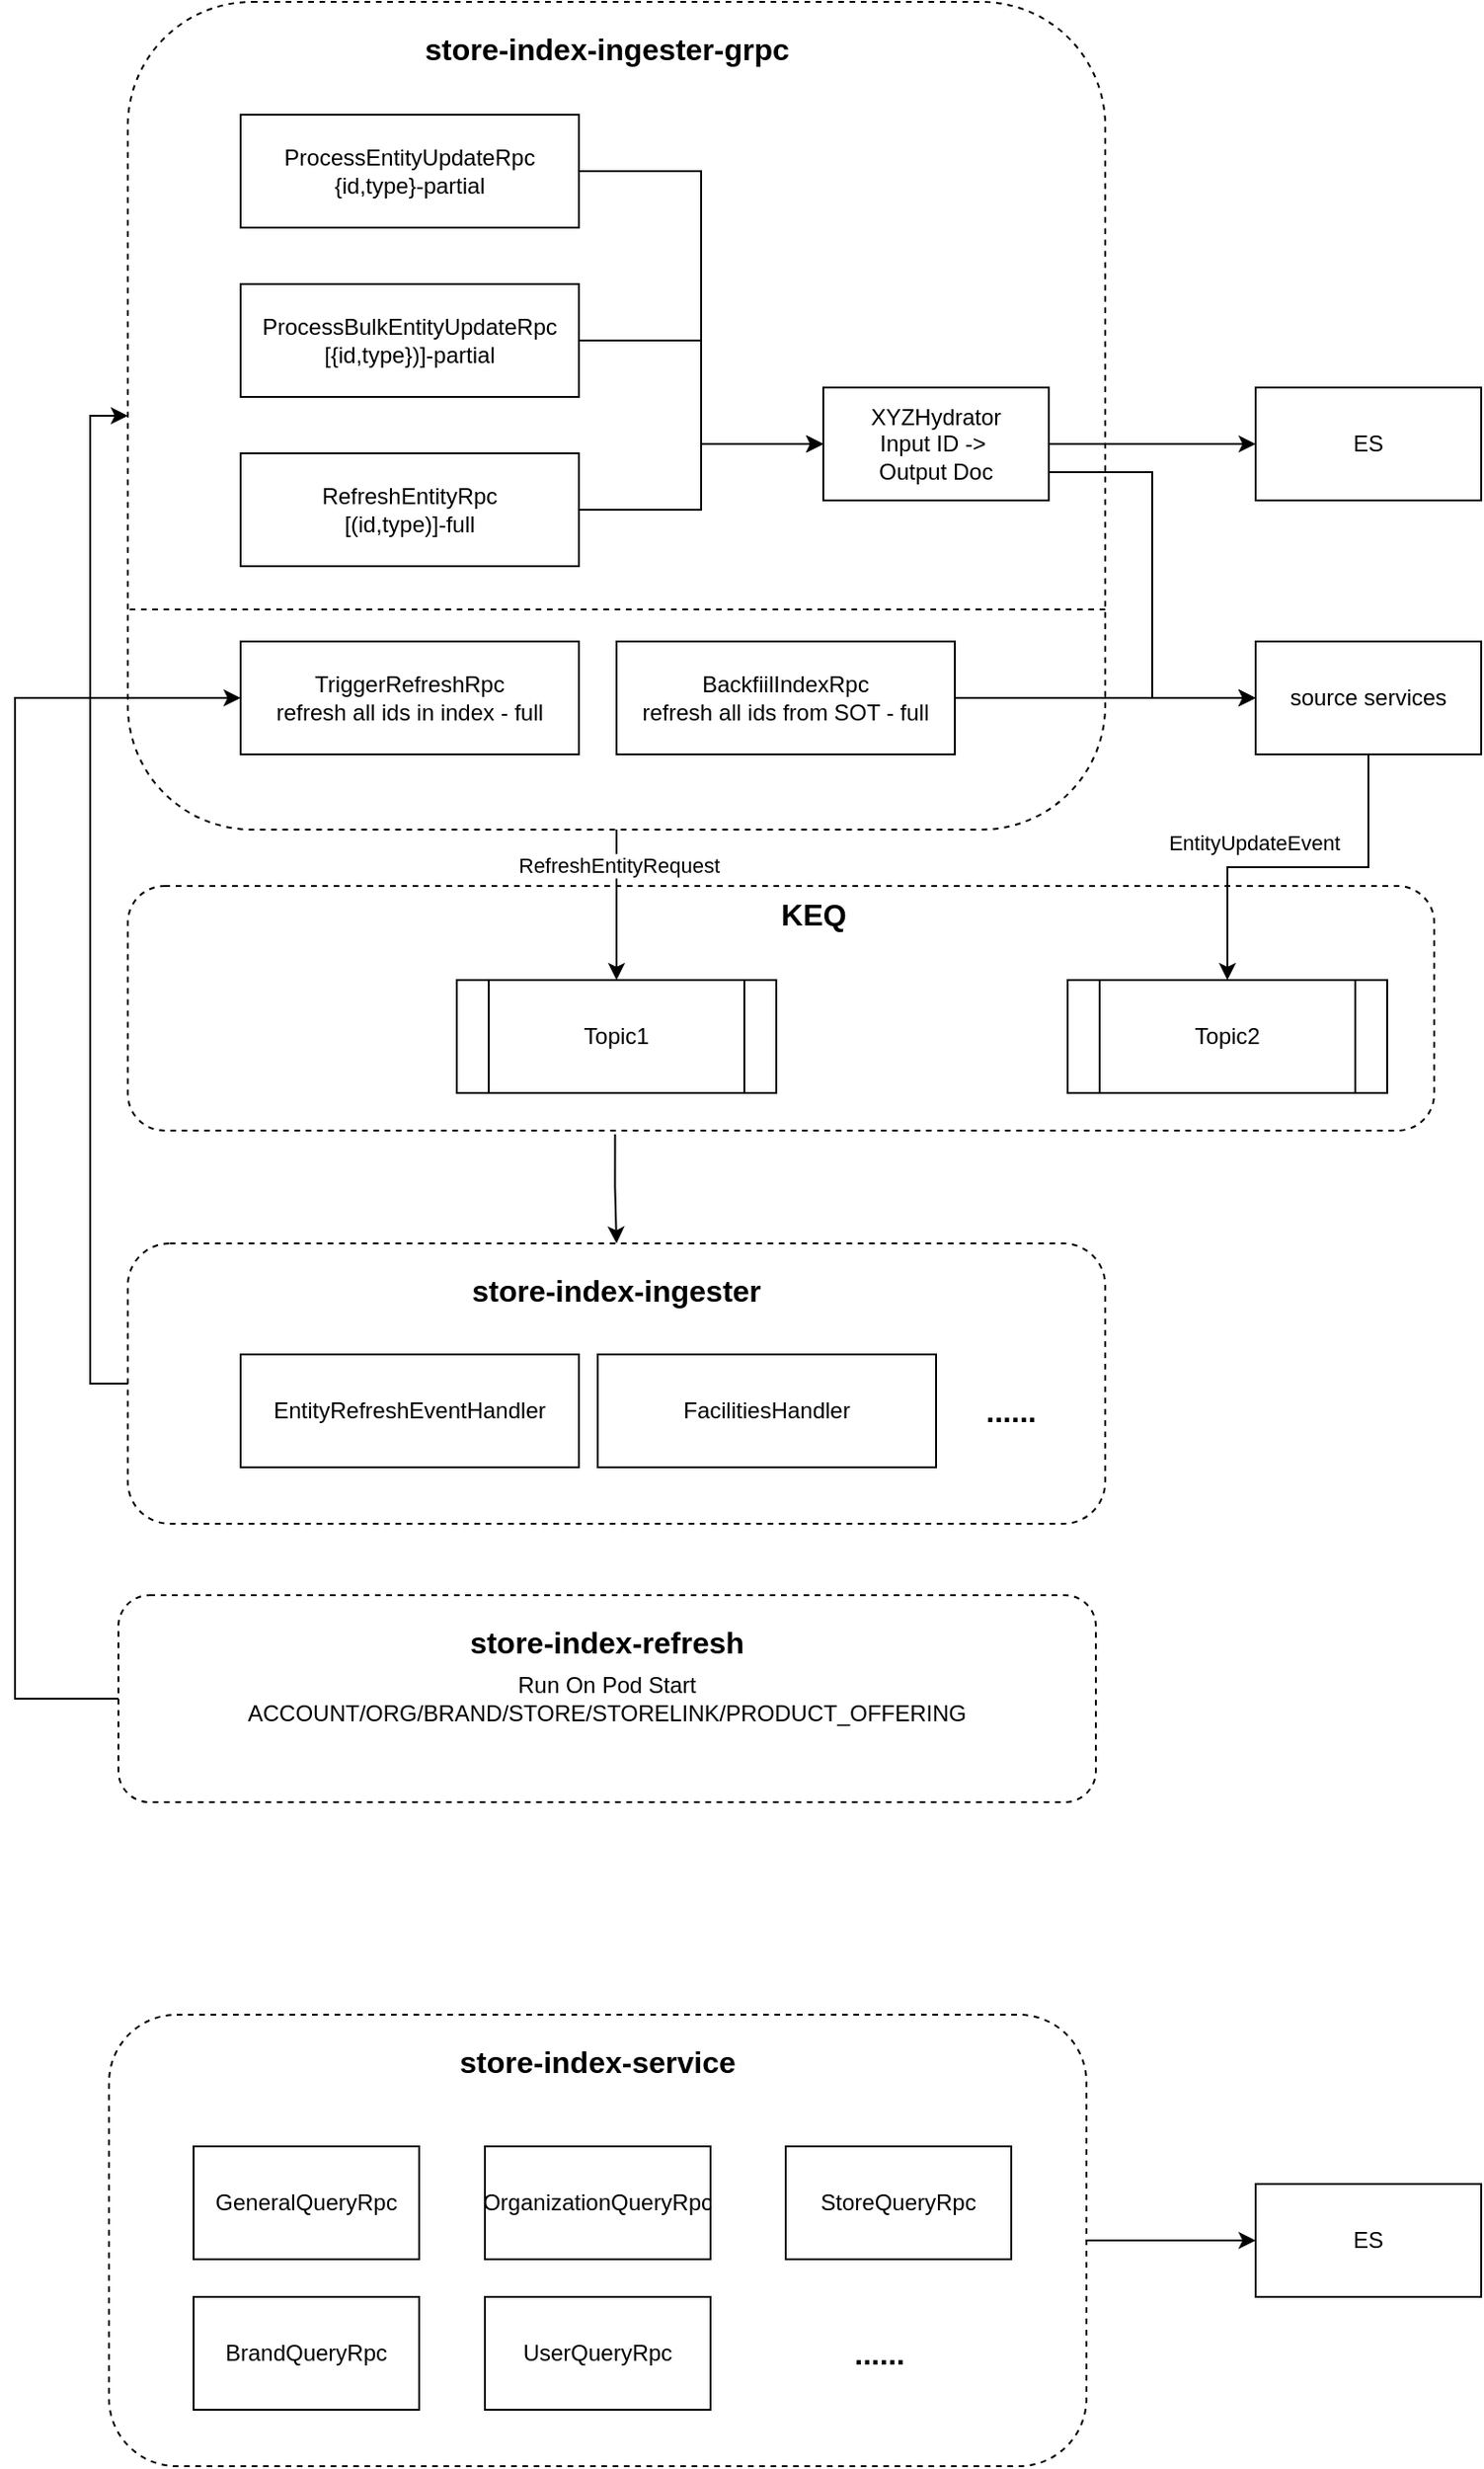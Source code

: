 <mxfile version="22.1.12" type="github">
  <diagram name="Page-1" id="IQmFI2vmxPtZUQ9oKcdF">
    <mxGraphModel dx="714" dy="1380" grid="1" gridSize="10" guides="1" tooltips="1" connect="1" arrows="1" fold="1" page="1" pageScale="1" pageWidth="850" pageHeight="1100" math="0" shadow="0">
      <root>
        <mxCell id="0" />
        <mxCell id="1" parent="0" />
        <mxCell id="-PxYoWHsA5pN7jv7AzU3-70" style="edgeStyle=orthogonalEdgeStyle;rounded=0;orthogonalLoop=1;jettySize=auto;html=1;exitX=0.373;exitY=1.015;exitDx=0;exitDy=0;exitPerimeter=0;" parent="1" source="-PxYoWHsA5pN7jv7AzU3-67" target="-PxYoWHsA5pN7jv7AzU3-18" edge="1">
          <mxGeometry relative="1" as="geometry" />
        </mxCell>
        <mxCell id="-PxYoWHsA5pN7jv7AzU3-67" value="" style="rounded=1;whiteSpace=wrap;html=1;dashed=1;" parent="1" vertex="1">
          <mxGeometry x="90" y="530" width="695" height="130" as="geometry" />
        </mxCell>
        <mxCell id="-PxYoWHsA5pN7jv7AzU3-66" style="edgeStyle=orthogonalEdgeStyle;rounded=0;orthogonalLoop=1;jettySize=auto;html=1;exitX=0.5;exitY=1;exitDx=0;exitDy=0;" parent="1" source="-PxYoWHsA5pN7jv7AzU3-11" target="-PxYoWHsA5pN7jv7AzU3-14" edge="1">
          <mxGeometry relative="1" as="geometry" />
        </mxCell>
        <mxCell id="-PxYoWHsA5pN7jv7AzU3-71" value="RefreshEntityRequest" style="edgeLabel;html=1;align=center;verticalAlign=middle;resizable=0;points=[];" parent="-PxYoWHsA5pN7jv7AzU3-66" vertex="1" connectable="0">
          <mxGeometry x="-0.525" y="1" relative="1" as="geometry">
            <mxPoint as="offset" />
          </mxGeometry>
        </mxCell>
        <mxCell id="-PxYoWHsA5pN7jv7AzU3-11" value="" style="rounded=1;whiteSpace=wrap;html=1;dashed=1;" parent="1" vertex="1">
          <mxGeometry x="90" y="60" width="520" height="440" as="geometry" />
        </mxCell>
        <mxCell id="-PxYoWHsA5pN7jv7AzU3-36" style="edgeStyle=orthogonalEdgeStyle;rounded=0;orthogonalLoop=1;jettySize=auto;html=1;exitX=0;exitY=0.5;exitDx=0;exitDy=0;entryX=0;entryY=0.5;entryDx=0;entryDy=0;" parent="1" source="-PxYoWHsA5pN7jv7AzU3-18" target="-PxYoWHsA5pN7jv7AzU3-11" edge="1">
          <mxGeometry relative="1" as="geometry" />
        </mxCell>
        <mxCell id="-PxYoWHsA5pN7jv7AzU3-18" value="" style="rounded=1;whiteSpace=wrap;html=1;dashed=1;" parent="1" vertex="1">
          <mxGeometry x="90" y="720" width="520" height="149" as="geometry" />
        </mxCell>
        <mxCell id="-PxYoWHsA5pN7jv7AzU3-28" style="edgeStyle=orthogonalEdgeStyle;rounded=0;orthogonalLoop=1;jettySize=auto;html=1;exitX=1;exitY=0.5;exitDx=0;exitDy=0;entryX=0;entryY=0.5;entryDx=0;entryDy=0;" parent="1" source="-PxYoWHsA5pN7jv7AzU3-2" target="-PxYoWHsA5pN7jv7AzU3-3" edge="1">
          <mxGeometry relative="1" as="geometry" />
        </mxCell>
        <mxCell id="-PxYoWHsA5pN7jv7AzU3-2" value="ProcessEntityUpdateRpc&lt;br&gt;{id,type}-partial" style="rounded=0;whiteSpace=wrap;html=1;" parent="1" vertex="1">
          <mxGeometry x="150" y="120" width="180" height="60" as="geometry" />
        </mxCell>
        <mxCell id="-PxYoWHsA5pN7jv7AzU3-13" style="edgeStyle=orthogonalEdgeStyle;rounded=0;orthogonalLoop=1;jettySize=auto;html=1;exitX=1;exitY=0.5;exitDx=0;exitDy=0;entryX=0;entryY=0.5;entryDx=0;entryDy=0;" parent="1" source="-PxYoWHsA5pN7jv7AzU3-3" target="-PxYoWHsA5pN7jv7AzU3-10" edge="1">
          <mxGeometry relative="1" as="geometry" />
        </mxCell>
        <mxCell id="-PxYoWHsA5pN7jv7AzU3-44" style="edgeStyle=orthogonalEdgeStyle;rounded=0;orthogonalLoop=1;jettySize=auto;html=1;exitX=1;exitY=0.75;exitDx=0;exitDy=0;entryX=0;entryY=0.5;entryDx=0;entryDy=0;" parent="1" source="-PxYoWHsA5pN7jv7AzU3-3" target="-PxYoWHsA5pN7jv7AzU3-29" edge="1">
          <mxGeometry relative="1" as="geometry" />
        </mxCell>
        <mxCell id="-PxYoWHsA5pN7jv7AzU3-3" value="XYZHydrator&lt;br&gt;Input ID -&amp;gt;&amp;nbsp;&lt;br&gt;Output Doc" style="rounded=0;whiteSpace=wrap;html=1;" parent="1" vertex="1">
          <mxGeometry x="460" y="265" width="120" height="60" as="geometry" />
        </mxCell>
        <mxCell id="-PxYoWHsA5pN7jv7AzU3-26" style="edgeStyle=orthogonalEdgeStyle;rounded=0;orthogonalLoop=1;jettySize=auto;html=1;exitX=1;exitY=0.5;exitDx=0;exitDy=0;entryX=0;entryY=0.5;entryDx=0;entryDy=0;" parent="1" source="-PxYoWHsA5pN7jv7AzU3-7" target="-PxYoWHsA5pN7jv7AzU3-3" edge="1">
          <mxGeometry relative="1" as="geometry" />
        </mxCell>
        <mxCell id="-PxYoWHsA5pN7jv7AzU3-7" value="RefreshEntityRpc&lt;br&gt;[(id,type)]-full" style="rounded=0;whiteSpace=wrap;html=1;" parent="1" vertex="1">
          <mxGeometry x="150" y="300" width="180" height="60" as="geometry" />
        </mxCell>
        <mxCell id="-PxYoWHsA5pN7jv7AzU3-8" value="TriggerRefreshRpc&lt;br&gt;refresh all ids in index - full" style="rounded=0;whiteSpace=wrap;html=1;" parent="1" vertex="1">
          <mxGeometry x="150" y="400" width="180" height="60" as="geometry" />
        </mxCell>
        <mxCell id="-PxYoWHsA5pN7jv7AzU3-27" style="edgeStyle=orthogonalEdgeStyle;rounded=0;orthogonalLoop=1;jettySize=auto;html=1;exitX=1;exitY=0.5;exitDx=0;exitDy=0;entryX=0;entryY=0.5;entryDx=0;entryDy=0;" parent="1" source="-PxYoWHsA5pN7jv7AzU3-9" target="-PxYoWHsA5pN7jv7AzU3-3" edge="1">
          <mxGeometry relative="1" as="geometry" />
        </mxCell>
        <mxCell id="-PxYoWHsA5pN7jv7AzU3-9" value="ProcessBulkEntityUpdateRpc&lt;br&gt;[{id,type})]-partial" style="rounded=0;whiteSpace=wrap;html=1;" parent="1" vertex="1">
          <mxGeometry x="150" y="210" width="180" height="60" as="geometry" />
        </mxCell>
        <mxCell id="-PxYoWHsA5pN7jv7AzU3-10" value="ES" style="rounded=0;whiteSpace=wrap;html=1;" parent="1" vertex="1">
          <mxGeometry x="690" y="265" width="120" height="60" as="geometry" />
        </mxCell>
        <mxCell id="-PxYoWHsA5pN7jv7AzU3-14" value="Topic1" style="shape=process;whiteSpace=wrap;html=1;backgroundOutline=1;" parent="1" vertex="1">
          <mxGeometry x="265" y="580" width="170" height="60" as="geometry" />
        </mxCell>
        <mxCell id="-PxYoWHsA5pN7jv7AzU3-16" value="&lt;b&gt;&lt;font style=&quot;font-size: 16px;&quot;&gt;store-index-ingester-grpc&lt;/font&gt;&lt;/b&gt;" style="text;html=1;strokeColor=none;fillColor=none;align=center;verticalAlign=middle;whiteSpace=wrap;rounded=0;" parent="1" vertex="1">
          <mxGeometry x="240" y="70" width="210" height="30" as="geometry" />
        </mxCell>
        <mxCell id="-PxYoWHsA5pN7jv7AzU3-17" value="&lt;b&gt;&lt;font style=&quot;font-size: 16px;&quot;&gt;store-index-ingester&lt;/font&gt;&lt;/b&gt;" style="text;html=1;strokeColor=none;fillColor=none;align=center;verticalAlign=middle;whiteSpace=wrap;rounded=0;" parent="1" vertex="1">
          <mxGeometry x="245" y="730" width="210" height="30" as="geometry" />
        </mxCell>
        <mxCell id="-PxYoWHsA5pN7jv7AzU3-20" value="EntityRefreshEventHandler" style="rounded=0;whiteSpace=wrap;html=1;" parent="1" vertex="1">
          <mxGeometry x="150" y="779" width="180" height="60" as="geometry" />
        </mxCell>
        <mxCell id="-PxYoWHsA5pN7jv7AzU3-43" style="edgeStyle=orthogonalEdgeStyle;rounded=0;orthogonalLoop=1;jettySize=auto;html=1;exitX=1;exitY=0.5;exitDx=0;exitDy=0;" parent="1" source="-PxYoWHsA5pN7jv7AzU3-24" target="-PxYoWHsA5pN7jv7AzU3-29" edge="1">
          <mxGeometry relative="1" as="geometry" />
        </mxCell>
        <mxCell id="-PxYoWHsA5pN7jv7AzU3-24" value="BackfiilIndexRpc&lt;br&gt;refresh all ids from SOT - full" style="rounded=0;whiteSpace=wrap;html=1;" parent="1" vertex="1">
          <mxGeometry x="350" y="400" width="180" height="60" as="geometry" />
        </mxCell>
        <mxCell id="-PxYoWHsA5pN7jv7AzU3-47" style="edgeStyle=orthogonalEdgeStyle;rounded=0;orthogonalLoop=1;jettySize=auto;html=1;exitX=0.5;exitY=1;exitDx=0;exitDy=0;" parent="1" source="-PxYoWHsA5pN7jv7AzU3-29" target="-PxYoWHsA5pN7jv7AzU3-46" edge="1">
          <mxGeometry relative="1" as="geometry" />
        </mxCell>
        <mxCell id="-PxYoWHsA5pN7jv7AzU3-49" value="EntityUpdateEvent" style="edgeLabel;html=1;align=center;verticalAlign=middle;resizable=0;points=[];" parent="-PxYoWHsA5pN7jv7AzU3-47" vertex="1" connectable="0">
          <mxGeometry x="0.243" y="-1" relative="1" as="geometry">
            <mxPoint y="-12" as="offset" />
          </mxGeometry>
        </mxCell>
        <mxCell id="-PxYoWHsA5pN7jv7AzU3-29" value="source services" style="rounded=0;whiteSpace=wrap;html=1;" parent="1" vertex="1">
          <mxGeometry x="690" y="400" width="120" height="60" as="geometry" />
        </mxCell>
        <mxCell id="-PxYoWHsA5pN7jv7AzU3-37" value="FacilitiesHandler" style="rounded=0;whiteSpace=wrap;html=1;" parent="1" vertex="1">
          <mxGeometry x="340" y="779" width="180" height="60" as="geometry" />
        </mxCell>
        <mxCell id="-PxYoWHsA5pN7jv7AzU3-39" value="&lt;b&gt;&lt;font style=&quot;font-size: 16px;&quot;&gt;......&lt;/font&gt;&lt;/b&gt;" style="text;html=1;strokeColor=none;fillColor=none;align=center;verticalAlign=middle;whiteSpace=wrap;rounded=0;" parent="1" vertex="1">
          <mxGeometry x="530" y="794" width="60" height="30" as="geometry" />
        </mxCell>
        <mxCell id="-PxYoWHsA5pN7jv7AzU3-46" value="Topic2" style="shape=process;whiteSpace=wrap;html=1;backgroundOutline=1;" parent="1" vertex="1">
          <mxGeometry x="590" y="580" width="170" height="60" as="geometry" />
        </mxCell>
        <mxCell id="-PxYoWHsA5pN7jv7AzU3-52" style="edgeStyle=orthogonalEdgeStyle;rounded=0;orthogonalLoop=1;jettySize=auto;html=1;exitX=0;exitY=0.5;exitDx=0;exitDy=0;entryX=0;entryY=0.5;entryDx=0;entryDy=0;" parent="1" source="-PxYoWHsA5pN7jv7AzU3-50" target="-PxYoWHsA5pN7jv7AzU3-8" edge="1">
          <mxGeometry relative="1" as="geometry">
            <Array as="points">
              <mxPoint x="30" y="962" />
              <mxPoint x="30" y="430" />
            </Array>
          </mxGeometry>
        </mxCell>
        <mxCell id="-PxYoWHsA5pN7jv7AzU3-50" value="Run On Pod Start&lt;br&gt;ACCOUNT/ORG/BRAND/STORE/STORELINK/PRODUCT_OFFERING" style="rounded=1;whiteSpace=wrap;html=1;dashed=1;" parent="1" vertex="1">
          <mxGeometry x="85" y="907" width="520" height="110" as="geometry" />
        </mxCell>
        <mxCell id="-PxYoWHsA5pN7jv7AzU3-51" value="&lt;b&gt;&lt;font style=&quot;font-size: 16px;&quot;&gt;store-index-refresh&lt;/font&gt;&lt;/b&gt;" style="text;html=1;strokeColor=none;fillColor=none;align=center;verticalAlign=middle;whiteSpace=wrap;rounded=0;" parent="1" vertex="1">
          <mxGeometry x="240" y="917" width="210" height="30" as="geometry" />
        </mxCell>
        <mxCell id="-PxYoWHsA5pN7jv7AzU3-63" style="edgeStyle=orthogonalEdgeStyle;rounded=0;orthogonalLoop=1;jettySize=auto;html=1;exitX=1;exitY=0.5;exitDx=0;exitDy=0;" parent="1" source="-PxYoWHsA5pN7jv7AzU3-53" target="-PxYoWHsA5pN7jv7AzU3-62" edge="1">
          <mxGeometry relative="1" as="geometry" />
        </mxCell>
        <mxCell id="-PxYoWHsA5pN7jv7AzU3-53" value="" style="rounded=1;whiteSpace=wrap;html=1;dashed=1;" parent="1" vertex="1">
          <mxGeometry x="80" y="1130" width="520" height="240" as="geometry" />
        </mxCell>
        <mxCell id="-PxYoWHsA5pN7jv7AzU3-54" value="&lt;b&gt;&lt;font style=&quot;font-size: 16px;&quot;&gt;store-index-service&lt;/font&gt;&lt;/b&gt;" style="text;html=1;strokeColor=none;fillColor=none;align=center;verticalAlign=middle;whiteSpace=wrap;rounded=0;" parent="1" vertex="1">
          <mxGeometry x="235" y="1140" width="210" height="30" as="geometry" />
        </mxCell>
        <mxCell id="-PxYoWHsA5pN7jv7AzU3-56" value="OrganizationQueryRpc" style="rounded=0;whiteSpace=wrap;html=1;" parent="1" vertex="1">
          <mxGeometry x="280" y="1200" width="120" height="60" as="geometry" />
        </mxCell>
        <mxCell id="-PxYoWHsA5pN7jv7AzU3-57" value="BrandQueryRpc" style="rounded=0;whiteSpace=wrap;html=1;" parent="1" vertex="1">
          <mxGeometry x="125" y="1280" width="120" height="60" as="geometry" />
        </mxCell>
        <mxCell id="-PxYoWHsA5pN7jv7AzU3-58" value="StoreQueryRpc" style="rounded=0;whiteSpace=wrap;html=1;" parent="1" vertex="1">
          <mxGeometry x="440" y="1200" width="120" height="60" as="geometry" />
        </mxCell>
        <mxCell id="-PxYoWHsA5pN7jv7AzU3-59" value="UserQueryRpc" style="rounded=0;whiteSpace=wrap;html=1;" parent="1" vertex="1">
          <mxGeometry x="280" y="1280" width="120" height="60" as="geometry" />
        </mxCell>
        <mxCell id="-PxYoWHsA5pN7jv7AzU3-60" value="GeneralQueryRpc" style="rounded=0;whiteSpace=wrap;html=1;" parent="1" vertex="1">
          <mxGeometry x="125" y="1200" width="120" height="60" as="geometry" />
        </mxCell>
        <mxCell id="-PxYoWHsA5pN7jv7AzU3-61" value="&lt;b&gt;&lt;font style=&quot;font-size: 16px;&quot;&gt;......&lt;/font&gt;&lt;/b&gt;" style="text;html=1;strokeColor=none;fillColor=none;align=center;verticalAlign=middle;whiteSpace=wrap;rounded=0;" parent="1" vertex="1">
          <mxGeometry x="460" y="1295" width="60" height="30" as="geometry" />
        </mxCell>
        <mxCell id="-PxYoWHsA5pN7jv7AzU3-62" value="ES" style="rounded=0;whiteSpace=wrap;html=1;" parent="1" vertex="1">
          <mxGeometry x="690" y="1220" width="120" height="60" as="geometry" />
        </mxCell>
        <mxCell id="-PxYoWHsA5pN7jv7AzU3-65" value="" style="endArrow=none;html=1;rounded=0;entryX=0;entryY=0.75;entryDx=0;entryDy=0;exitX=1;exitY=0.75;exitDx=0;exitDy=0;dashed=1;" parent="1" edge="1">
          <mxGeometry width="50" height="50" relative="1" as="geometry">
            <mxPoint x="610" y="383" as="sourcePoint" />
            <mxPoint x="90" y="383" as="targetPoint" />
          </mxGeometry>
        </mxCell>
        <mxCell id="-PxYoWHsA5pN7jv7AzU3-68" value="&lt;b&gt;&lt;font style=&quot;font-size: 16px;&quot;&gt;KEQ&lt;/font&gt;&lt;/b&gt;" style="text;html=1;strokeColor=none;fillColor=none;align=center;verticalAlign=middle;whiteSpace=wrap;rounded=0;" parent="1" vertex="1">
          <mxGeometry x="350" y="530" width="210" height="30" as="geometry" />
        </mxCell>
      </root>
    </mxGraphModel>
  </diagram>
</mxfile>
